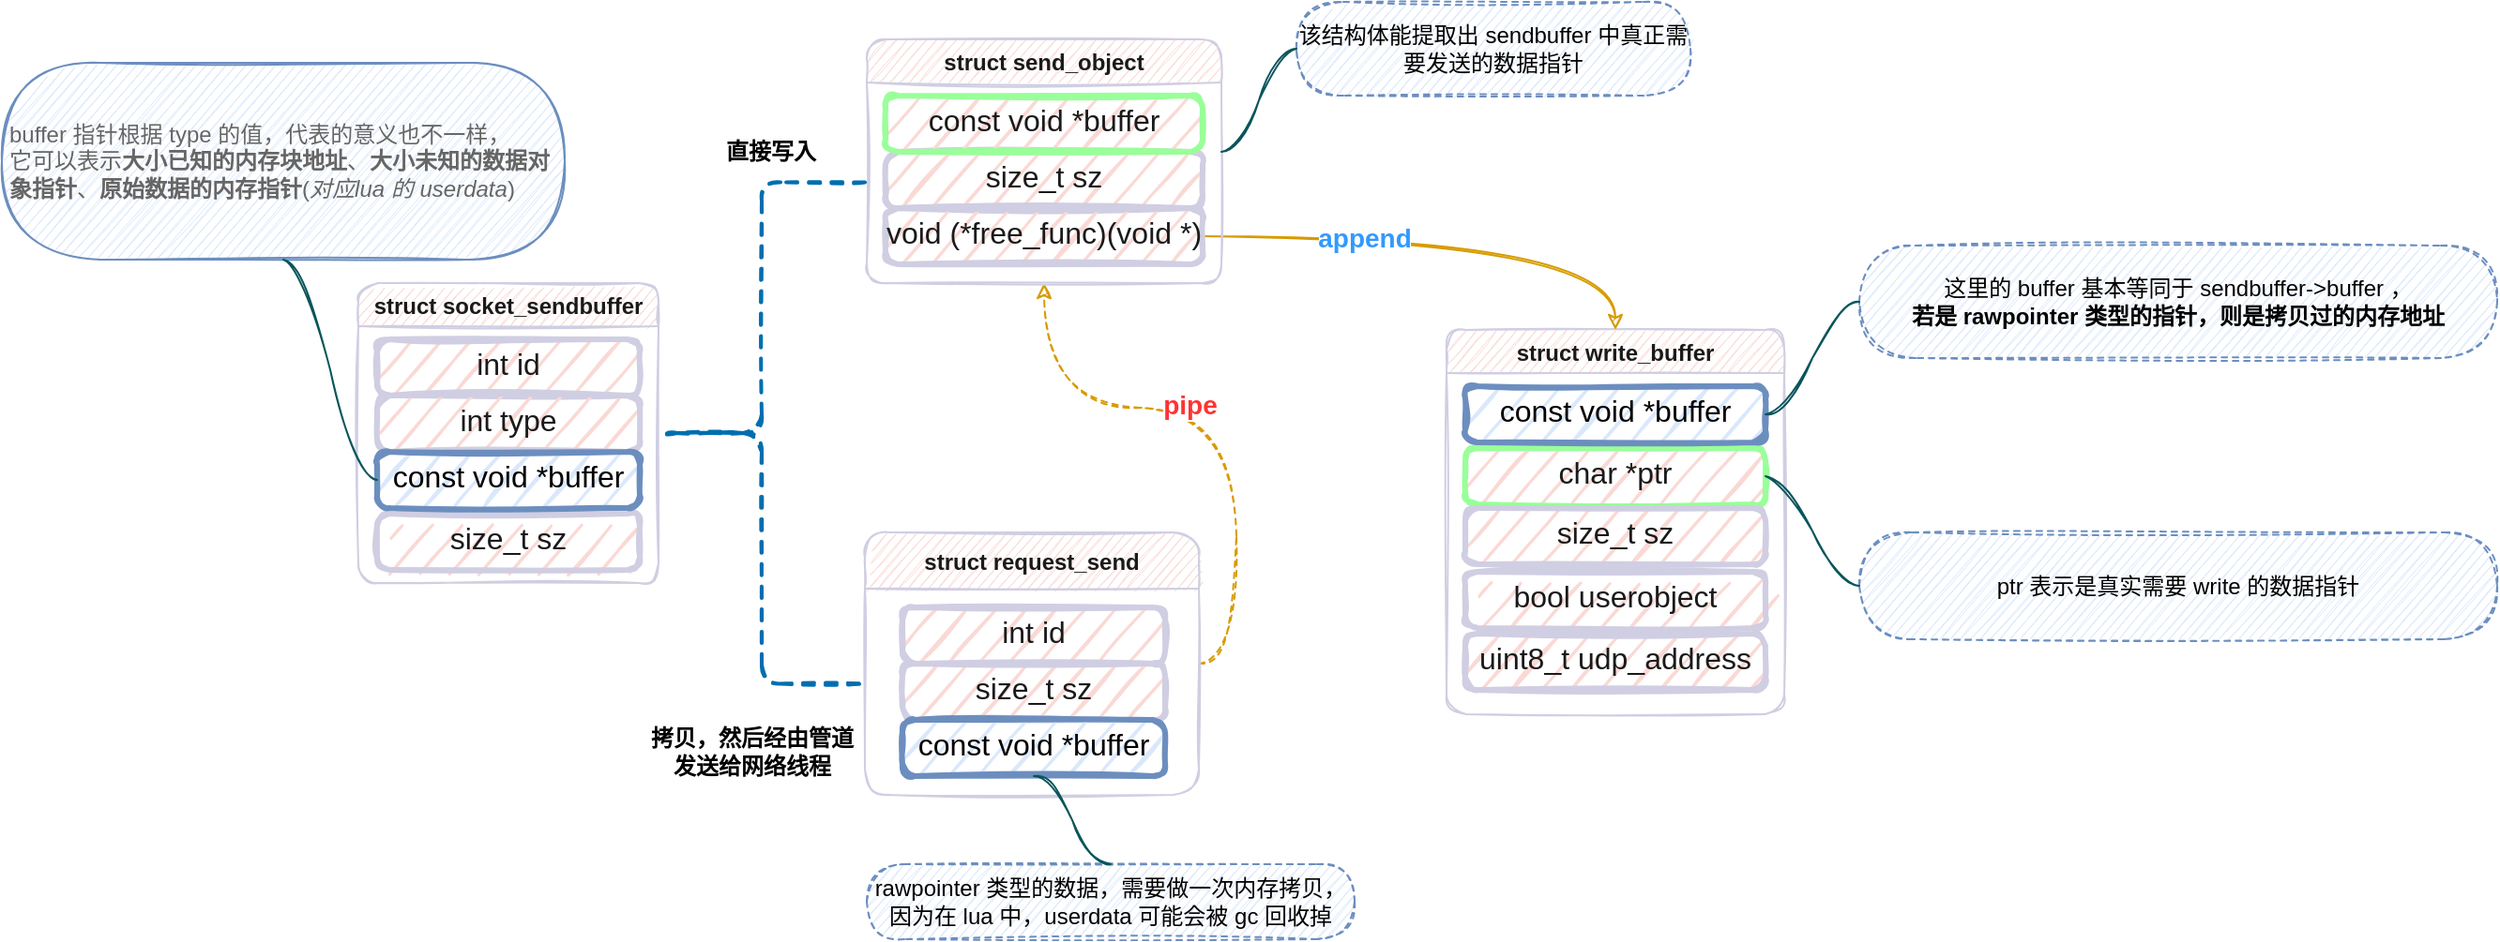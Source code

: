 <mxfile version="13.9.9" type="device"><diagram name="Page-1" id="c7558073-3199-34d8-9f00-42111426c3f3"><mxGraphModel dx="1002" dy="1912" grid="1" gridSize="10" guides="1" tooltips="1" connect="1" arrows="1" fold="1" page="1" pageScale="1" pageWidth="826" pageHeight="1169" math="0" shadow="0"><root><mxCell id="0"/><mxCell id="1" parent="0"/><mxCell id="6" value="&lt;p style=&quot;margin: 4px 0px 0px ; text-align: center&quot;&gt;&lt;span style=&quot;font-size: 16px&quot;&gt;int id&lt;/span&gt;&lt;br&gt;&lt;/p&gt;&lt;p style=&quot;margin: 4px 0px 0px ; text-align: center&quot;&gt;&lt;br&gt;&lt;/p&gt;" style="verticalAlign=middle;align=center;overflow=fill;fontSize=12;fontFamily=Helvetica;html=1;fontStyle=0;strokeWidth=3;fillColor=#FAD9D5;arcSize=22;spacingTop=0;spacingBottom=0;rounded=1;strokeColor=#D0CEE2;fontColor=#1A1A1A;sketch=1;" parent="1" vertex="1"><mxGeometry x="270" y="110" width="140" height="30" as="geometry"/></mxCell><mxCell id="GGpCeuplIJQ4EV_8isBT-96" value="&lt;p style=&quot;margin: 4px 0px 0px ; text-align: center&quot;&gt;&lt;span style=&quot;font-size: 16px&quot;&gt;int type&lt;/span&gt;&lt;/p&gt;" style="verticalAlign=middle;align=center;overflow=fill;fontSize=12;fontFamily=Helvetica;html=1;fontStyle=0;strokeWidth=3;fillColor=#FAD9D5;arcSize=22;spacingTop=0;spacingBottom=0;rounded=1;strokeColor=#D0CEE2;fontColor=#1A1A1A;sketch=1;" parent="1" vertex="1"><mxGeometry x="270" y="140" width="140" height="30" as="geometry"/></mxCell><mxCell id="GGpCeuplIJQ4EV_8isBT-98" value="&lt;p style=&quot;margin: 4px 0px 0px ; text-align: center&quot;&gt;&lt;span style=&quot;font-size: 16px&quot;&gt;size_t sz&lt;/span&gt;&lt;/p&gt;" style="verticalAlign=middle;align=center;overflow=fill;fontSize=12;fontFamily=Helvetica;html=1;fontStyle=0;strokeWidth=3;fillColor=#FAD9D5;arcSize=22;spacingTop=0;spacingBottom=0;rounded=1;strokeColor=#D0CEE2;fontColor=#1A1A1A;sketch=1;" parent="1" vertex="1"><mxGeometry x="270" y="203" width="140" height="30" as="geometry"/></mxCell><mxCell id="GGpCeuplIJQ4EV_8isBT-101" value="&lt;font color=&quot;#666666&quot;&gt;buffer 指针根据 type 的值，代表的意义也不一样，&lt;br&gt;它可以表示&lt;b&gt;大小已知的内存块地址&lt;/b&gt;、&lt;b&gt;大小未知的数据对象指针&lt;/b&gt;、&lt;b&gt;原始数据的内存指针&lt;/b&gt;(&lt;i&gt;对应lua 的 userdata&lt;/i&gt;)&lt;br&gt;&lt;/font&gt;" style="whiteSpace=wrap;html=1;arcSize=50;align=left;verticalAlign=middle;strokeWidth=1;autosize=0;spacing=4;treeFolding=0;treeMoving=1;newEdgeStyle={&quot;edgeStyle&quot;:&quot;entityRelationEdgeStyle&quot;,&quot;startArrow&quot;:&quot;none&quot;,&quot;endArrow&quot;:&quot;none&quot;,&quot;segment&quot;:10,&quot;curved&quot;:1};fontSize=12;rounded=1;fillColor=#dae8fc;strokeColor=#6c8ebf;rotatable=1;resizable=1;movable=1;expand=1;editable=1;recursiveResize=1;allowArrows=1;imageAspect=1;sketch=1;" parent="1" vertex="1"><mxGeometry x="70" y="-37.5" width="300" height="105" as="geometry"/></mxCell><mxCell id="GGpCeuplIJQ4EV_8isBT-103" value="&lt;p style=&quot;margin: 4px 0px 0px ; text-align: center&quot;&gt;&lt;span style=&quot;font-size: 16px&quot;&gt;int id&lt;/span&gt;&lt;/p&gt;" style="verticalAlign=middle;align=center;overflow=fill;fontSize=12;fontFamily=Helvetica;html=1;fontStyle=0;strokeWidth=3;fillColor=#FAD9D5;arcSize=22;spacingTop=0;spacingBottom=0;rounded=1;strokeColor=#D0CEE2;fontColor=#1A1A1A;sketch=1;" parent="1" vertex="1"><mxGeometry x="550" y="253" width="140" height="30" as="geometry"/></mxCell><mxCell id="GGpCeuplIJQ4EV_8isBT-104" value="&lt;p style=&quot;margin: 4px 0px 0px ; text-align: center&quot;&gt;&lt;span style=&quot;font-size: 16px&quot;&gt;size_t sz&lt;/span&gt;&lt;/p&gt;" style="verticalAlign=middle;align=center;overflow=fill;fontSize=12;fontFamily=Helvetica;html=1;fontStyle=0;strokeWidth=3;fillColor=#FAD9D5;arcSize=22;spacingTop=0;spacingBottom=0;rounded=1;strokeColor=#D0CEE2;fontColor=#1A1A1A;sketch=1;" parent="1" vertex="1"><mxGeometry x="550" y="283" width="140" height="30" as="geometry"/></mxCell><mxCell id="GGpCeuplIJQ4EV_8isBT-105" value="&lt;p style=&quot;margin: 4px 0px 0px ; text-align: center&quot;&gt;&lt;span style=&quot;font-size: 16px&quot;&gt;const void *buffer&lt;/span&gt;&lt;/p&gt;" style="verticalAlign=middle;align=center;overflow=fill;fontSize=12;fontFamily=Helvetica;html=1;fontStyle=0;strokeWidth=3;fillColor=#dae8fc;arcSize=22;spacingTop=0;spacingBottom=0;rounded=1;strokeColor=#6c8ebf;fontColor=#000000;sketch=1;" parent="1" vertex="1"><mxGeometry x="550" y="313" width="140" height="30" as="geometry"/></mxCell><mxCell id="GGpCeuplIJQ4EV_8isBT-107" value="struct socket_sendbuffer" style="swimlane;rounded=1;strokeColor=#D0CEE2;fillColor=#FAD9D5;fontColor=#1A1A1A;startSize=23;sketch=1;" parent="1" vertex="1"><mxGeometry x="260" y="80" width="160" height="160" as="geometry"/></mxCell><mxCell id="BjJzjQPe2ZxBbN9Rc6Wm-28" style="edgeStyle=orthogonalEdgeStyle;curved=1;rounded=0;sketch=1;orthogonalLoop=1;jettySize=auto;html=1;exitX=1;exitY=0.5;exitDx=0;exitDy=0;entryX=0.5;entryY=1;entryDx=0;entryDy=0;strokeColor=#d79b00;gradientColor=#ffa500;fillColor=#ffcd28;dashed=1;" edge="1" parent="1" source="GGpCeuplIJQ4EV_8isBT-108" target="BjJzjQPe2ZxBbN9Rc6Wm-11"><mxGeometry relative="1" as="geometry"/></mxCell><mxCell id="BjJzjQPe2ZxBbN9Rc6Wm-35" value="&lt;b&gt;&lt;font style=&quot;font-size: 14px&quot; color=&quot;#ff3333&quot;&gt;pipe&lt;/font&gt;&lt;/b&gt;" style="edgeLabel;html=1;align=center;verticalAlign=middle;resizable=0;points=[];" vertex="1" connectable="0" parent="BjJzjQPe2ZxBbN9Rc6Wm-28"><mxGeometry x="0.121" y="-2" relative="1" as="geometry"><mxPoint x="1" as="offset"/></mxGeometry></mxCell><mxCell id="GGpCeuplIJQ4EV_8isBT-108" value="struct request_send" style="swimlane;rounded=1;strokeColor=#D0CEE2;fillColor=#FAD9D5;fontColor=#1A1A1A;startSize=30;sketch=1;" parent="1" vertex="1"><mxGeometry x="530" y="213" width="178" height="140" as="geometry"/></mxCell><mxCell id="GGpCeuplIJQ4EV_8isBT-112" value="" style="shape=curlyBracket;whiteSpace=wrap;html=1;rounded=1;dashed=1;strokeColor=#006EAF;fillColor=#1ba1e2;size=0.5;fontColor=#ffffff;strokeWidth=2;sketch=1;" parent="1" vertex="1"><mxGeometry x="420" y="26.25" width="110" height="267.5" as="geometry"/></mxCell><mxCell id="GGpCeuplIJQ4EV_8isBT-123" value="&lt;p style=&quot;margin: 4px 0px 0px ; text-align: center&quot;&gt;&lt;span style=&quot;font-size: 16px&quot;&gt;char *ptr&lt;/span&gt;&lt;/p&gt;" style="verticalAlign=middle;align=center;overflow=fill;fontSize=12;fontFamily=Helvetica;html=1;fontStyle=0;strokeWidth=3;fillColor=#FAD9D5;arcSize=22;spacingTop=0;spacingBottom=0;rounded=1;strokeColor=#99FF99;fontColor=#1A1A1A;sketch=1;" parent="1" vertex="1"><mxGeometry x="850" y="168" width="160" height="30" as="geometry"/></mxCell><mxCell id="GGpCeuplIJQ4EV_8isBT-124" value="&lt;p style=&quot;margin: 4px 0px 0px ; text-align: center&quot;&gt;&lt;span style=&quot;font-size: 16px&quot;&gt;size_t sz&lt;/span&gt;&lt;/p&gt;" style="verticalAlign=middle;align=center;overflow=fill;fontSize=12;fontFamily=Helvetica;html=1;fontStyle=0;strokeWidth=3;fillColor=#FAD9D5;arcSize=22;spacingTop=0;spacingBottom=0;rounded=1;strokeColor=#D0CEE2;sketch=1;fontColor=#1A1A1A;" parent="1" vertex="1"><mxGeometry x="850" y="200" width="160" height="30" as="geometry"/></mxCell><mxCell id="GGpCeuplIJQ4EV_8isBT-126" value="struct write_buffer" style="swimlane;rounded=1;strokeColor=#D0CEE2;fillColor=#FAD9D5;fontColor=#1A1A1A;startSize=23;sketch=1;" parent="1" vertex="1"><mxGeometry x="840" y="105" width="180" height="205" as="geometry"/></mxCell><mxCell id="GGpCeuplIJQ4EV_8isBT-125" value="&lt;p style=&quot;margin: 4px 0px 0px ; text-align: center&quot;&gt;&lt;span style=&quot;font-size: 16px&quot;&gt;bool userobject&lt;/span&gt;&lt;br&gt;&lt;/p&gt;" style="verticalAlign=middle;align=center;overflow=fill;fontSize=12;fontFamily=Helvetica;html=1;fontStyle=0;strokeWidth=3;fillColor=#FAD9D5;arcSize=22;spacingTop=0;spacingBottom=0;rounded=1;strokeColor=#D0CEE2;fontColor=#1A1A1A;sketch=1;" parent="GGpCeuplIJQ4EV_8isBT-126" vertex="1"><mxGeometry x="10" y="129" width="160" height="30" as="geometry"/></mxCell><mxCell id="GGpCeuplIJQ4EV_8isBT-128" value="ptr 表示是真实需要 write 的数据指针" style="whiteSpace=wrap;rounded=1;arcSize=50;align=center;verticalAlign=middle;strokeWidth=1;autosize=1;spacing=4;treeFolding=1;treeMoving=1;newEdgeStyle={&quot;edgeStyle&quot;:&quot;entityRelationEdgeStyle&quot;,&quot;startArrow&quot;:&quot;none&quot;,&quot;endArrow&quot;:&quot;none&quot;,&quot;segment&quot;:10,&quot;curved&quot;:1};dashed=1;fillColor=#dae8fc;html=1;overflow=visible;expand=0;strokeColor=#6c8ebf;sketch=1;" parent="1" vertex="1"><mxGeometry x="1060" y="213" width="340" height="57" as="geometry"/></mxCell><mxCell id="GGpCeuplIJQ4EV_8isBT-129" value="" style="edgeStyle=entityRelationEdgeStyle;startArrow=none;endArrow=none;segment=10;curved=1;strokeColor=#09555B;fontColor=#1A1A1A;sketch=1;exitX=1;exitY=0.5;exitDx=0;exitDy=0;entryX=0;entryY=0.5;entryDx=0;entryDy=0;" parent="1" target="GGpCeuplIJQ4EV_8isBT-128" edge="1" source="GGpCeuplIJQ4EV_8isBT-123"><mxGeometry relative="1" as="geometry"><mxPoint x="1010" y="205" as="sourcePoint"/><mxPoint x="1050" y="150" as="targetPoint"/></mxGeometry></mxCell><mxCell id="BjJzjQPe2ZxBbN9Rc6Wm-8" value="&lt;p style=&quot;margin: 4px 0px 0px ; text-align: center&quot;&gt;&lt;span style=&quot;font-size: 16px&quot;&gt;size_t sz&lt;/span&gt;&lt;br&gt;&lt;/p&gt;" style="verticalAlign=middle;align=center;overflow=fill;fontSize=12;fontFamily=Helvetica;html=1;fontStyle=0;strokeWidth=3;fillColor=#FAD9D5;arcSize=22;spacingTop=0;spacingBottom=0;rounded=1;strokeColor=#D0CEE2;fontColor=#1A1A1A;sketch=1;" vertex="1" parent="1"><mxGeometry x="541" y="10" width="169" height="30" as="geometry"/></mxCell><mxCell id="BjJzjQPe2ZxBbN9Rc6Wm-25" style="edgeStyle=orthogonalEdgeStyle;curved=1;rounded=0;sketch=1;orthogonalLoop=1;jettySize=auto;html=1;strokeColor=#d79b00;gradientColor=#ffa500;fillColor=#ffcd28;" edge="1" parent="1" source="BjJzjQPe2ZxBbN9Rc6Wm-9" target="GGpCeuplIJQ4EV_8isBT-126"><mxGeometry relative="1" as="geometry"><mxPoint x="770" y="55" as="targetPoint"/></mxGeometry></mxCell><mxCell id="BjJzjQPe2ZxBbN9Rc6Wm-36" value="append" style="edgeLabel;html=1;align=center;verticalAlign=middle;resizable=0;points=[];fontSize=14;fontStyle=1;fontColor=#3399FF;" vertex="1" connectable="0" parent="BjJzjQPe2ZxBbN9Rc6Wm-25"><mxGeometry x="-0.363" y="-1" relative="1" as="geometry"><mxPoint as="offset"/></mxGeometry></mxCell><mxCell id="BjJzjQPe2ZxBbN9Rc6Wm-9" value="&lt;p style=&quot;margin: 4px 0px 0px ; text-align: center&quot;&gt;&lt;span style=&quot;font-size: 16px&quot;&gt;void (*free_func)(void *)&lt;/span&gt;&lt;/p&gt;" style="verticalAlign=middle;align=center;overflow=fill;fontSize=12;fontFamily=Helvetica;html=1;fontStyle=0;strokeWidth=3;fillColor=#FAD9D5;arcSize=22;spacingTop=0;spacingBottom=0;rounded=1;strokeColor=#D0CEE2;fontColor=#1A1A1A;sketch=1;" vertex="1" parent="1"><mxGeometry x="541" y="40" width="169" height="30" as="geometry"/></mxCell><mxCell id="BjJzjQPe2ZxBbN9Rc6Wm-11" value="struct send_object" style="swimlane;rounded=1;strokeColor=#D0CEE2;fillColor=#FAD9D5;fontColor=#1A1A1A;startSize=23;sketch=1;" vertex="1" parent="1"><mxGeometry x="531" y="-50" width="189" height="130" as="geometry"/></mxCell><mxCell id="BjJzjQPe2ZxBbN9Rc6Wm-6" value="直接写入" style="text;html=1;strokeColor=none;align=center;verticalAlign=middle;whiteSpace=wrap;rounded=0;fontStyle=1;sketch=1;" vertex="1" parent="1"><mxGeometry x="450" width="60" height="20" as="geometry"/></mxCell><mxCell id="BjJzjQPe2ZxBbN9Rc6Wm-16" value="该结构体能提取出 sendbuffer 中真正需要发送的数据指针" style="whiteSpace=wrap;rounded=1;arcSize=50;align=center;verticalAlign=middle;strokeWidth=1;autosize=0;spacing=4;treeFolding=1;treeMoving=1;newEdgeStyle={&quot;edgeStyle&quot;:&quot;entityRelationEdgeStyle&quot;,&quot;startArrow&quot;:&quot;none&quot;,&quot;endArrow&quot;:&quot;none&quot;,&quot;segment&quot;:10,&quot;curved&quot;:1};dashed=1;fillColor=#dae8fc;html=1;overflow=block;expand=0;strokeColor=#6c8ebf;sketchStyle=rough;noLabel=0;recursiveResize=0;labelPadding=0;sketch=1;" vertex="1" parent="1"><mxGeometry x="760" y="-70" width="210" height="50" as="geometry"/></mxCell><mxCell id="BjJzjQPe2ZxBbN9Rc6Wm-17" value="" style="edgeStyle=entityRelationEdgeStyle;startArrow=none;endArrow=none;segment=10;curved=1;strokeColor=#09555B;fontColor=#1A1A1A;sketch=1;" edge="1" parent="1" target="BjJzjQPe2ZxBbN9Rc6Wm-16"><mxGeometry relative="1" as="geometry"><mxPoint x="720" y="10" as="sourcePoint"/></mxGeometry></mxCell><mxCell id="BjJzjQPe2ZxBbN9Rc6Wm-18" value="拷贝，然后经由管道发送给网络线程&lt;br&gt;" style="text;html=1;strokeColor=none;align=center;verticalAlign=middle;whiteSpace=wrap;rounded=0;fontStyle=1;sketch=1;" vertex="1" parent="1"><mxGeometry x="415" y="320" width="110" height="20" as="geometry"/></mxCell><mxCell id="BjJzjQPe2ZxBbN9Rc6Wm-7" value="&lt;p style=&quot;margin: 4px 0px 0px ; text-align: center&quot;&gt;&lt;span style=&quot;font-size: 16px&quot;&gt;const void *buffer&lt;/span&gt;&lt;/p&gt;" style="verticalAlign=middle;align=center;overflow=fill;fontSize=12;fontFamily=Helvetica;html=1;fontStyle=0;strokeWidth=3;fillColor=#FAD9D5;arcSize=22;spacingTop=0;spacingBottom=0;rounded=1;fontColor=#1A1A1A;strokeColor=#99FF99;sketch=1;" vertex="1" parent="1"><mxGeometry x="541" y="-20" width="169" height="30" as="geometry"/></mxCell><mxCell id="GGpCeuplIJQ4EV_8isBT-97" value="&lt;p style=&quot;margin: 4px 0px 0px ; text-align: center&quot;&gt;&lt;span style=&quot;font-size: 16px&quot;&gt;const void *buffer&lt;/span&gt;&lt;/p&gt;" style="verticalAlign=middle;align=center;overflow=fill;fontSize=12;fontFamily=Helvetica;html=1;fontStyle=0;strokeWidth=3;fillColor=#dae8fc;arcSize=22;spacingTop=0;spacingBottom=0;rounded=1;strokeColor=#6c8ebf;fontColor=#000000;sketch=1;" parent="1" vertex="1"><mxGeometry x="270" y="170" width="140" height="30" as="geometry"/></mxCell><mxCell id="BjJzjQPe2ZxBbN9Rc6Wm-20" value="&lt;p style=&quot;margin: 4px 0px 0px ; text-align: center&quot;&gt;&lt;span style=&quot;font-size: 16px&quot;&gt;uint8_t udp_address&lt;/span&gt;&lt;br&gt;&lt;/p&gt;" style="verticalAlign=middle;align=center;overflow=fill;fontSize=12;fontFamily=Helvetica;html=1;fontStyle=0;strokeWidth=3;fillColor=#FAD9D5;arcSize=22;spacingTop=0;spacingBottom=0;rounded=1;strokeColor=#D0CEE2;fontColor=#1A1A1A;sketch=1;" vertex="1" parent="1"><mxGeometry x="850" y="267" width="160" height="30" as="geometry"/></mxCell><mxCell id="GGpCeuplIJQ4EV_8isBT-122" value="&lt;p style=&quot;margin: 4px 0px 0px ; text-align: center&quot;&gt;&lt;span style=&quot;font-size: 16px&quot;&gt;const void *buffer&lt;/span&gt;&lt;/p&gt;" style="verticalAlign=middle;align=center;overflow=fill;fontSize=12;fontFamily=Helvetica;html=1;fontStyle=0;strokeWidth=3;fillColor=#dae8fc;arcSize=22;spacingTop=0;spacingBottom=0;rounded=1;strokeColor=#6c8ebf;fontColor=#000000;sketch=1;" parent="1" vertex="1"><mxGeometry x="850" y="135" width="160" height="30" as="geometry"/></mxCell><mxCell id="BjJzjQPe2ZxBbN9Rc6Wm-30" value="这里的 buffer 基本等同于 sendbuffer-&amp;gt;buffer ，&lt;br&gt;&lt;b&gt;若是 rawpointer 类型的指针，则是拷贝过的内存地址&lt;/b&gt;" style="whiteSpace=wrap;rounded=1;arcSize=50;align=center;verticalAlign=middle;strokeWidth=1;autosize=0;spacing=4;treeFolding=1;treeMoving=1;newEdgeStyle={&quot;edgeStyle&quot;:&quot;entityRelationEdgeStyle&quot;,&quot;startArrow&quot;:&quot;none&quot;,&quot;endArrow&quot;:&quot;none&quot;,&quot;segment&quot;:10,&quot;curved&quot;:1};dashed=1;fillColor=#dae8fc;html=1;overflow=visible;expand=0;strokeColor=#6c8ebf;sketch=1;resizable=1;" vertex="1" parent="1"><mxGeometry x="1060" y="60" width="340" height="60" as="geometry"/></mxCell><mxCell id="BjJzjQPe2ZxBbN9Rc6Wm-31" value="" style="edgeStyle=entityRelationEdgeStyle;startArrow=none;endArrow=none;segment=10;curved=1;strokeColor=#09555B;fontColor=#1A1A1A;sketch=1;exitX=1;exitY=0.5;exitDx=0;exitDy=0;entryX=0;entryY=0.5;entryDx=0;entryDy=0;" edge="1" parent="1" source="GGpCeuplIJQ4EV_8isBT-122" target="BjJzjQPe2ZxBbN9Rc6Wm-30"><mxGeometry relative="1" as="geometry"><mxPoint x="1030" y="35" as="sourcePoint"/><mxPoint x="1080" y="105" as="targetPoint"/></mxGeometry></mxCell><mxCell id="BjJzjQPe2ZxBbN9Rc6Wm-33" value="rawpointer 类型的数据，需要做一次内存拷贝，因为在 lua 中，userdata 可能会被 gc 回收掉&lt;br&gt;" style="whiteSpace=wrap;rounded=1;arcSize=50;align=center;verticalAlign=middle;strokeWidth=1;autosize=0;spacing=4;treeFolding=1;treeMoving=1;newEdgeStyle={&quot;edgeStyle&quot;:&quot;entityRelationEdgeStyle&quot;,&quot;startArrow&quot;:&quot;none&quot;,&quot;endArrow&quot;:&quot;none&quot;,&quot;segment&quot;:10,&quot;curved&quot;:1};dashed=1;fillColor=#dae8fc;html=1;overflow=block;expand=0;strokeColor=#6c8ebf;sketchStyle=rough;noLabel=0;recursiveResize=0;labelPadding=0;sketch=1;" vertex="1" parent="1"><mxGeometry x="531" y="390" width="260" height="40" as="geometry"/></mxCell><mxCell id="BjJzjQPe2ZxBbN9Rc6Wm-34" value="" style="edgeStyle=entityRelationEdgeStyle;startArrow=none;endArrow=none;segment=10;curved=1;strokeColor=#09555B;fontColor=#1A1A1A;sketch=1;exitX=0.5;exitY=1;exitDx=0;exitDy=0;entryX=0.5;entryY=0;entryDx=0;entryDy=0;" edge="1" target="BjJzjQPe2ZxBbN9Rc6Wm-33" parent="1" source="GGpCeuplIJQ4EV_8isBT-105"><mxGeometry relative="1" as="geometry"><mxPoint x="610" y="370" as="sourcePoint"/></mxGeometry></mxCell><mxCell id="BjJzjQPe2ZxBbN9Rc6Wm-38" value="" style="edgeStyle=entityRelationEdgeStyle;startArrow=none;endArrow=none;segment=10;curved=1;strokeColor=#09555B;fontColor=#1A1A1A;sketch=1;exitX=0.5;exitY=1;exitDx=0;exitDy=0;entryX=0;entryY=0.5;entryDx=0;entryDy=0;" edge="1" parent="1" source="GGpCeuplIJQ4EV_8isBT-101" target="GGpCeuplIJQ4EV_8isBT-97"><mxGeometry relative="1" as="geometry"><mxPoint x="150" y="105" as="sourcePoint"/><mxPoint x="191" y="152" as="targetPoint"/></mxGeometry></mxCell></root></mxGraphModel></diagram></mxfile>